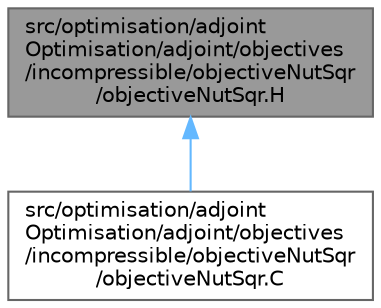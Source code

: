 digraph "src/optimisation/adjointOptimisation/adjoint/objectives/incompressible/objectiveNutSqr/objectiveNutSqr.H"
{
 // LATEX_PDF_SIZE
  bgcolor="transparent";
  edge [fontname=Helvetica,fontsize=10,labelfontname=Helvetica,labelfontsize=10];
  node [fontname=Helvetica,fontsize=10,shape=box,height=0.2,width=0.4];
  Node1 [id="Node000001",label="src/optimisation/adjoint\lOptimisation/adjoint/objectives\l/incompressible/objectiveNutSqr\l/objectiveNutSqr.H",height=0.2,width=0.4,color="gray40", fillcolor="grey60", style="filled", fontcolor="black",tooltip=" "];
  Node1 -> Node2 [id="edge1_Node000001_Node000002",dir="back",color="steelblue1",style="solid",tooltip=" "];
  Node2 [id="Node000002",label="src/optimisation/adjoint\lOptimisation/adjoint/objectives\l/incompressible/objectiveNutSqr\l/objectiveNutSqr.C",height=0.2,width=0.4,color="grey40", fillcolor="white", style="filled",URL="$objectiveNutSqr_8C.html",tooltip=" "];
}
